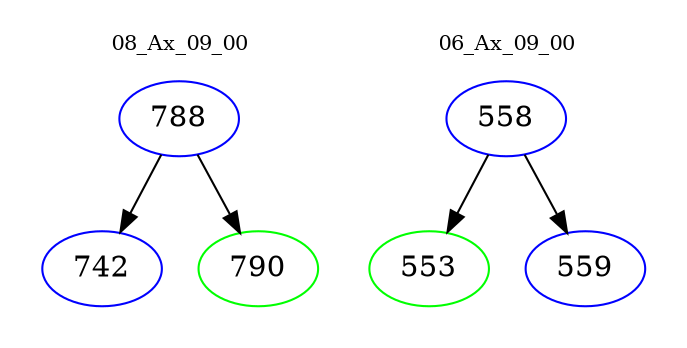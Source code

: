 digraph{
subgraph cluster_0 {
color = white
label = "08_Ax_09_00";
fontsize=10;
T0_788 [label="788", color="blue"]
T0_788 -> T0_742 [color="black"]
T0_742 [label="742", color="blue"]
T0_788 -> T0_790 [color="black"]
T0_790 [label="790", color="green"]
}
subgraph cluster_1 {
color = white
label = "06_Ax_09_00";
fontsize=10;
T1_558 [label="558", color="blue"]
T1_558 -> T1_553 [color="black"]
T1_553 [label="553", color="green"]
T1_558 -> T1_559 [color="black"]
T1_559 [label="559", color="blue"]
}
}
